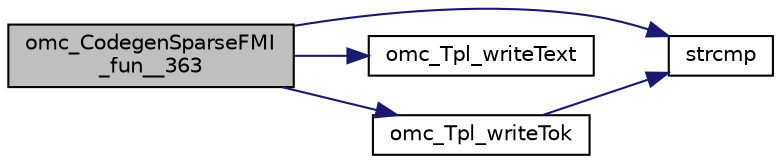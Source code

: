 digraph "omc_CodegenSparseFMI_fun__363"
{
  edge [fontname="Helvetica",fontsize="10",labelfontname="Helvetica",labelfontsize="10"];
  node [fontname="Helvetica",fontsize="10",shape=record];
  rankdir="LR";
  Node99684 [label="omc_CodegenSparseFMI\l_fun__363",height=0.2,width=0.4,color="black", fillcolor="grey75", style="filled", fontcolor="black"];
  Node99684 -> Node99685 [color="midnightblue",fontsize="10",style="solid",fontname="Helvetica"];
  Node99685 [label="strcmp",height=0.2,width=0.4,color="black", fillcolor="white", style="filled",URL="$db/d13/_c_vode_get_8m.html#ab022bbe018438998408fda94a327a547"];
  Node99684 -> Node99686 [color="midnightblue",fontsize="10",style="solid",fontname="Helvetica"];
  Node99686 [label="omc_Tpl_writeText",height=0.2,width=0.4,color="black", fillcolor="white", style="filled",URL="$d7/d52/_tpl_8c.html#a7e5a397e973cf3de37af50d58cbb789f"];
  Node99684 -> Node99687 [color="midnightblue",fontsize="10",style="solid",fontname="Helvetica"];
  Node99687 [label="omc_Tpl_writeTok",height=0.2,width=0.4,color="black", fillcolor="white", style="filled",URL="$d7/d52/_tpl_8c.html#a1038a57834f028b49f38adc4d5fcd049"];
  Node99687 -> Node99685 [color="midnightblue",fontsize="10",style="solid",fontname="Helvetica"];
}
